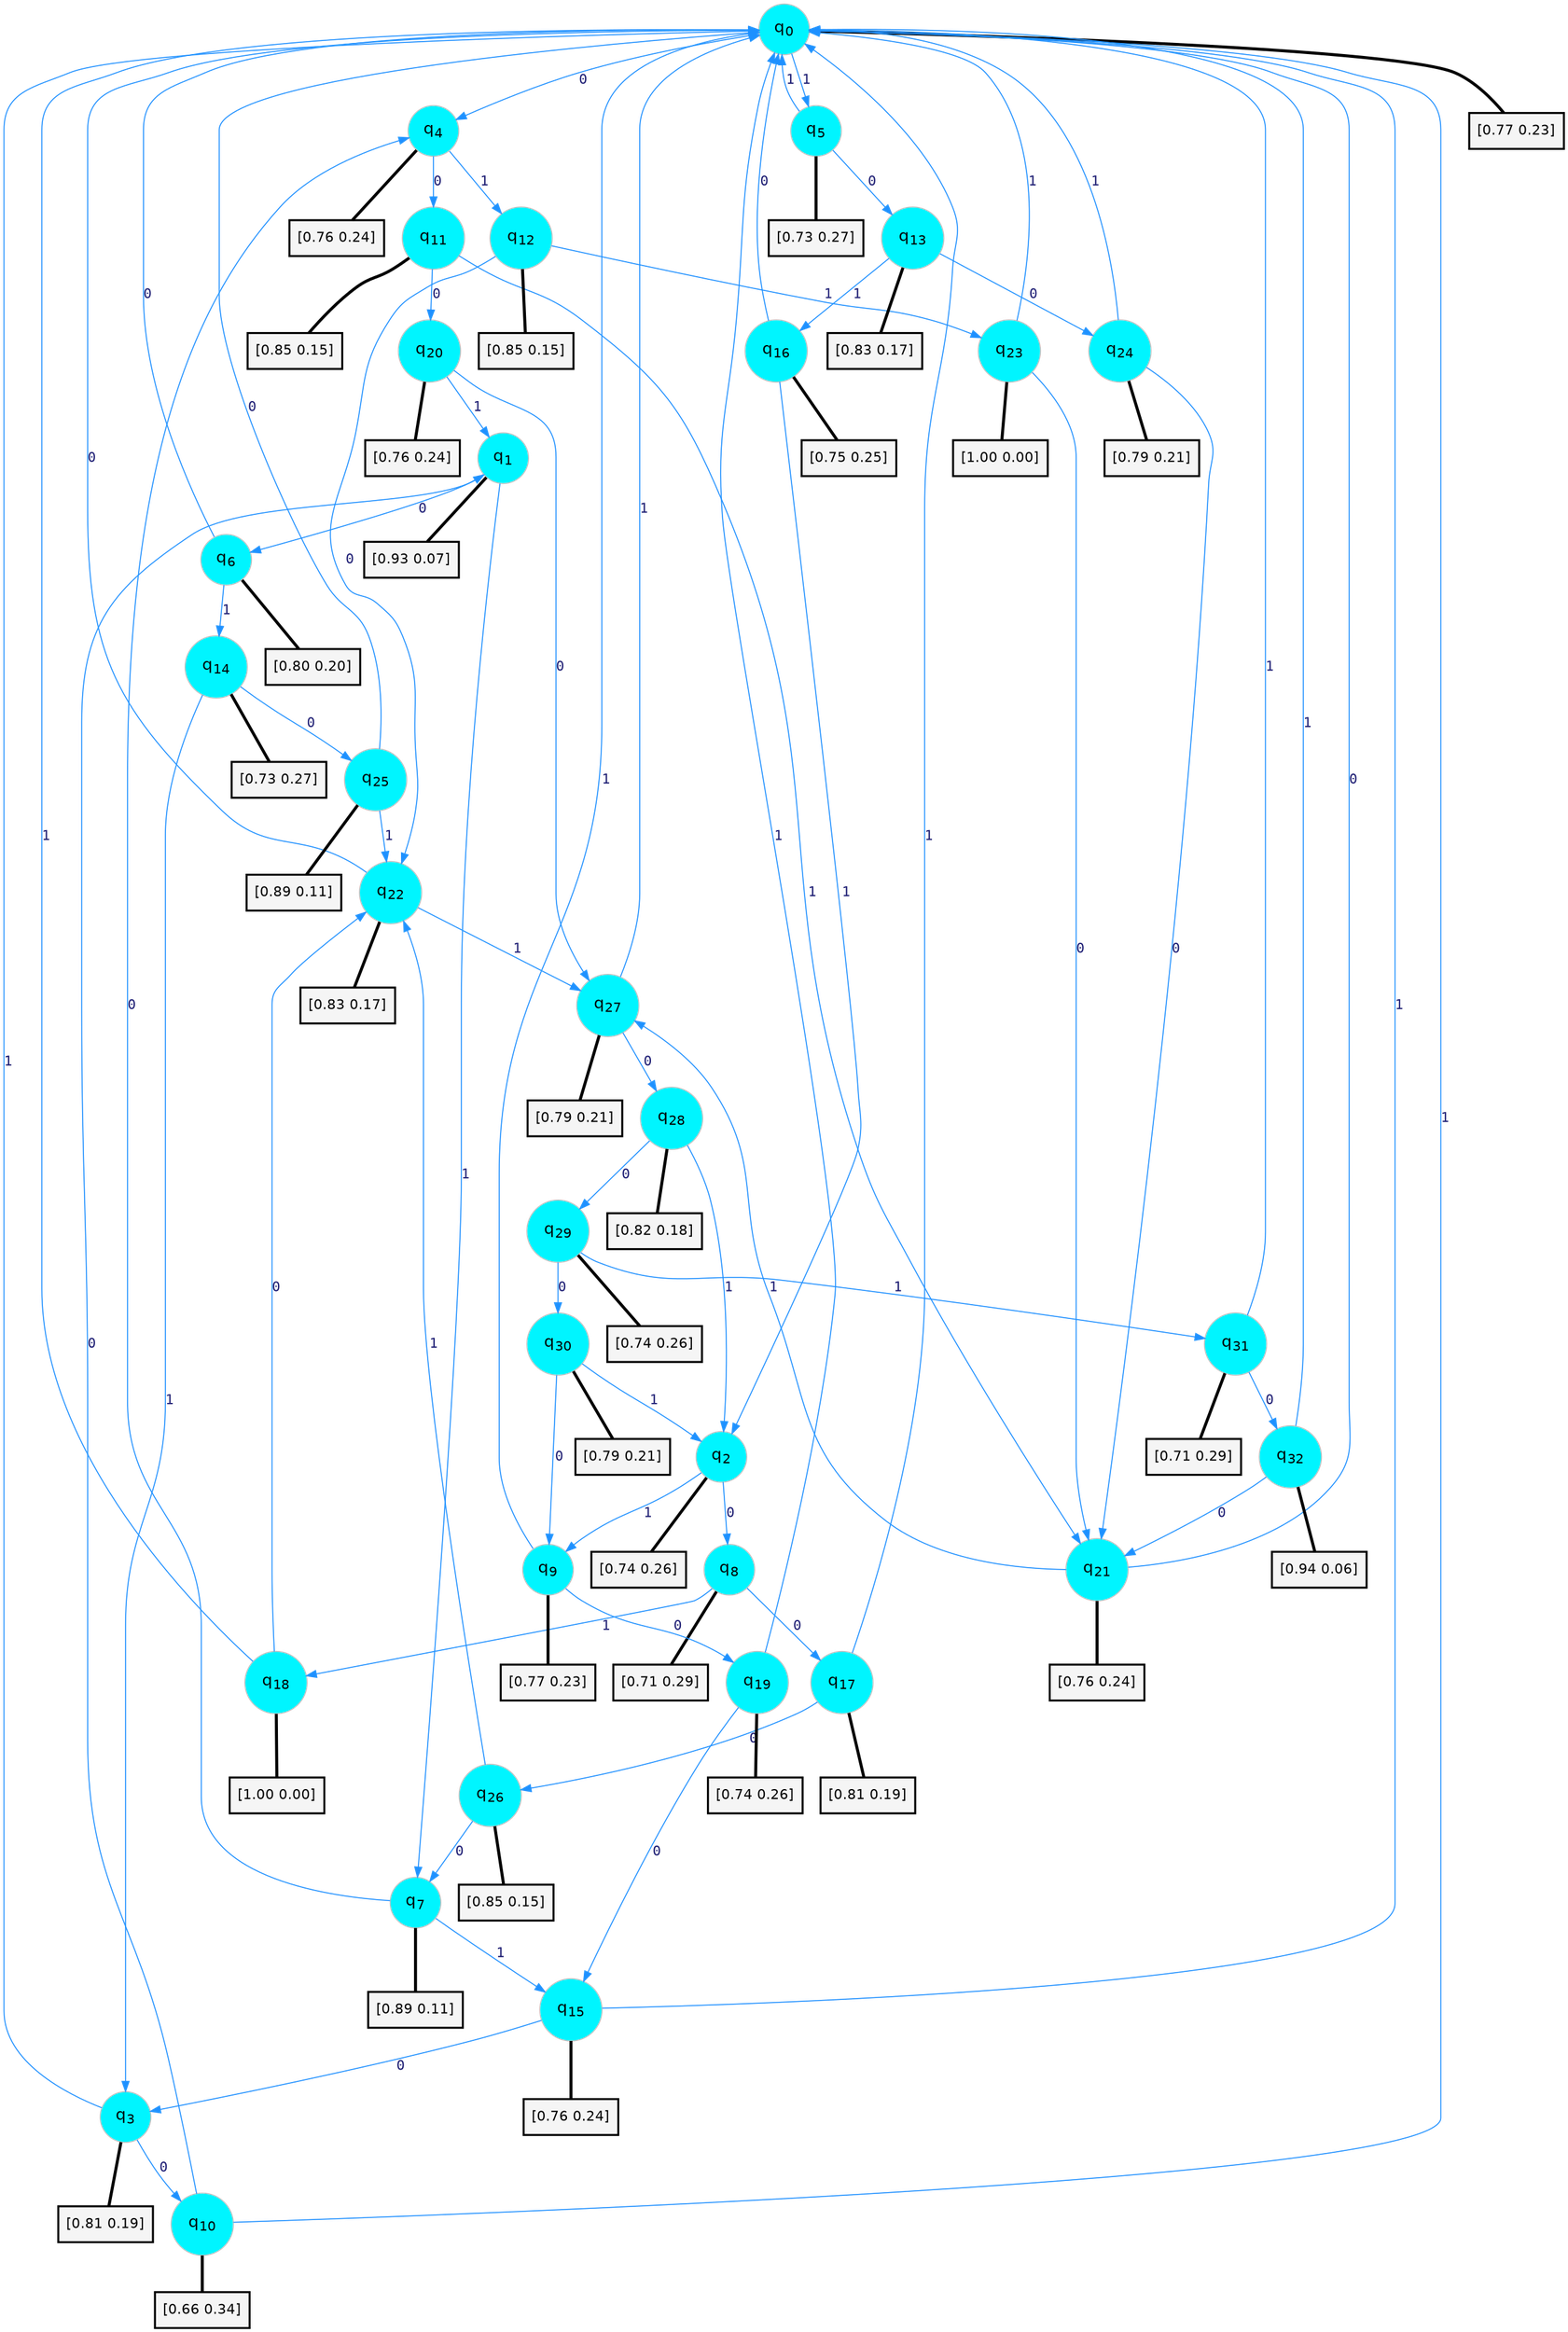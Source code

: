digraph G {
graph [
bgcolor=transparent, dpi=300, rankdir=TD, size="40,25"];
node [
color=gray, fillcolor=turquoise1, fontcolor=black, fontname=Helvetica, fontsize=16, fontweight=bold, shape=circle, style=filled];
edge [
arrowsize=1, color=dodgerblue1, fontcolor=midnightblue, fontname=courier, fontweight=bold, penwidth=1, style=solid, weight=20];
0[label=<q<SUB>0</SUB>>];
1[label=<q<SUB>1</SUB>>];
2[label=<q<SUB>2</SUB>>];
3[label=<q<SUB>3</SUB>>];
4[label=<q<SUB>4</SUB>>];
5[label=<q<SUB>5</SUB>>];
6[label=<q<SUB>6</SUB>>];
7[label=<q<SUB>7</SUB>>];
8[label=<q<SUB>8</SUB>>];
9[label=<q<SUB>9</SUB>>];
10[label=<q<SUB>10</SUB>>];
11[label=<q<SUB>11</SUB>>];
12[label=<q<SUB>12</SUB>>];
13[label=<q<SUB>13</SUB>>];
14[label=<q<SUB>14</SUB>>];
15[label=<q<SUB>15</SUB>>];
16[label=<q<SUB>16</SUB>>];
17[label=<q<SUB>17</SUB>>];
18[label=<q<SUB>18</SUB>>];
19[label=<q<SUB>19</SUB>>];
20[label=<q<SUB>20</SUB>>];
21[label=<q<SUB>21</SUB>>];
22[label=<q<SUB>22</SUB>>];
23[label=<q<SUB>23</SUB>>];
24[label=<q<SUB>24</SUB>>];
25[label=<q<SUB>25</SUB>>];
26[label=<q<SUB>26</SUB>>];
27[label=<q<SUB>27</SUB>>];
28[label=<q<SUB>28</SUB>>];
29[label=<q<SUB>29</SUB>>];
30[label=<q<SUB>30</SUB>>];
31[label=<q<SUB>31</SUB>>];
32[label=<q<SUB>32</SUB>>];
33[label="[0.77 0.23]", shape=box,fontcolor=black, fontname=Helvetica, fontsize=14, penwidth=2, fillcolor=whitesmoke,color=black];
34[label="[0.93 0.07]", shape=box,fontcolor=black, fontname=Helvetica, fontsize=14, penwidth=2, fillcolor=whitesmoke,color=black];
35[label="[0.74 0.26]", shape=box,fontcolor=black, fontname=Helvetica, fontsize=14, penwidth=2, fillcolor=whitesmoke,color=black];
36[label="[0.81 0.19]", shape=box,fontcolor=black, fontname=Helvetica, fontsize=14, penwidth=2, fillcolor=whitesmoke,color=black];
37[label="[0.76 0.24]", shape=box,fontcolor=black, fontname=Helvetica, fontsize=14, penwidth=2, fillcolor=whitesmoke,color=black];
38[label="[0.73 0.27]", shape=box,fontcolor=black, fontname=Helvetica, fontsize=14, penwidth=2, fillcolor=whitesmoke,color=black];
39[label="[0.80 0.20]", shape=box,fontcolor=black, fontname=Helvetica, fontsize=14, penwidth=2, fillcolor=whitesmoke,color=black];
40[label="[0.89 0.11]", shape=box,fontcolor=black, fontname=Helvetica, fontsize=14, penwidth=2, fillcolor=whitesmoke,color=black];
41[label="[0.71 0.29]", shape=box,fontcolor=black, fontname=Helvetica, fontsize=14, penwidth=2, fillcolor=whitesmoke,color=black];
42[label="[0.77 0.23]", shape=box,fontcolor=black, fontname=Helvetica, fontsize=14, penwidth=2, fillcolor=whitesmoke,color=black];
43[label="[0.66 0.34]", shape=box,fontcolor=black, fontname=Helvetica, fontsize=14, penwidth=2, fillcolor=whitesmoke,color=black];
44[label="[0.85 0.15]", shape=box,fontcolor=black, fontname=Helvetica, fontsize=14, penwidth=2, fillcolor=whitesmoke,color=black];
45[label="[0.85 0.15]", shape=box,fontcolor=black, fontname=Helvetica, fontsize=14, penwidth=2, fillcolor=whitesmoke,color=black];
46[label="[0.83 0.17]", shape=box,fontcolor=black, fontname=Helvetica, fontsize=14, penwidth=2, fillcolor=whitesmoke,color=black];
47[label="[0.73 0.27]", shape=box,fontcolor=black, fontname=Helvetica, fontsize=14, penwidth=2, fillcolor=whitesmoke,color=black];
48[label="[0.76 0.24]", shape=box,fontcolor=black, fontname=Helvetica, fontsize=14, penwidth=2, fillcolor=whitesmoke,color=black];
49[label="[0.75 0.25]", shape=box,fontcolor=black, fontname=Helvetica, fontsize=14, penwidth=2, fillcolor=whitesmoke,color=black];
50[label="[0.81 0.19]", shape=box,fontcolor=black, fontname=Helvetica, fontsize=14, penwidth=2, fillcolor=whitesmoke,color=black];
51[label="[1.00 0.00]", shape=box,fontcolor=black, fontname=Helvetica, fontsize=14, penwidth=2, fillcolor=whitesmoke,color=black];
52[label="[0.74 0.26]", shape=box,fontcolor=black, fontname=Helvetica, fontsize=14, penwidth=2, fillcolor=whitesmoke,color=black];
53[label="[0.76 0.24]", shape=box,fontcolor=black, fontname=Helvetica, fontsize=14, penwidth=2, fillcolor=whitesmoke,color=black];
54[label="[0.76 0.24]", shape=box,fontcolor=black, fontname=Helvetica, fontsize=14, penwidth=2, fillcolor=whitesmoke,color=black];
55[label="[0.83 0.17]", shape=box,fontcolor=black, fontname=Helvetica, fontsize=14, penwidth=2, fillcolor=whitesmoke,color=black];
56[label="[1.00 0.00]", shape=box,fontcolor=black, fontname=Helvetica, fontsize=14, penwidth=2, fillcolor=whitesmoke,color=black];
57[label="[0.79 0.21]", shape=box,fontcolor=black, fontname=Helvetica, fontsize=14, penwidth=2, fillcolor=whitesmoke,color=black];
58[label="[0.89 0.11]", shape=box,fontcolor=black, fontname=Helvetica, fontsize=14, penwidth=2, fillcolor=whitesmoke,color=black];
59[label="[0.85 0.15]", shape=box,fontcolor=black, fontname=Helvetica, fontsize=14, penwidth=2, fillcolor=whitesmoke,color=black];
60[label="[0.79 0.21]", shape=box,fontcolor=black, fontname=Helvetica, fontsize=14, penwidth=2, fillcolor=whitesmoke,color=black];
61[label="[0.82 0.18]", shape=box,fontcolor=black, fontname=Helvetica, fontsize=14, penwidth=2, fillcolor=whitesmoke,color=black];
62[label="[0.74 0.26]", shape=box,fontcolor=black, fontname=Helvetica, fontsize=14, penwidth=2, fillcolor=whitesmoke,color=black];
63[label="[0.79 0.21]", shape=box,fontcolor=black, fontname=Helvetica, fontsize=14, penwidth=2, fillcolor=whitesmoke,color=black];
64[label="[0.71 0.29]", shape=box,fontcolor=black, fontname=Helvetica, fontsize=14, penwidth=2, fillcolor=whitesmoke,color=black];
65[label="[0.94 0.06]", shape=box,fontcolor=black, fontname=Helvetica, fontsize=14, penwidth=2, fillcolor=whitesmoke,color=black];
0->4 [label=0];
0->5 [label=1];
0->33 [arrowhead=none, penwidth=3,color=black];
1->6 [label=0];
1->7 [label=1];
1->34 [arrowhead=none, penwidth=3,color=black];
2->8 [label=0];
2->9 [label=1];
2->35 [arrowhead=none, penwidth=3,color=black];
3->10 [label=0];
3->0 [label=1];
3->36 [arrowhead=none, penwidth=3,color=black];
4->11 [label=0];
4->12 [label=1];
4->37 [arrowhead=none, penwidth=3,color=black];
5->13 [label=0];
5->0 [label=1];
5->38 [arrowhead=none, penwidth=3,color=black];
6->0 [label=0];
6->14 [label=1];
6->39 [arrowhead=none, penwidth=3,color=black];
7->4 [label=0];
7->15 [label=1];
7->40 [arrowhead=none, penwidth=3,color=black];
8->17 [label=0];
8->18 [label=1];
8->41 [arrowhead=none, penwidth=3,color=black];
9->19 [label=0];
9->0 [label=1];
9->42 [arrowhead=none, penwidth=3,color=black];
10->1 [label=0];
10->0 [label=1];
10->43 [arrowhead=none, penwidth=3,color=black];
11->20 [label=0];
11->21 [label=1];
11->44 [arrowhead=none, penwidth=3,color=black];
12->22 [label=0];
12->23 [label=1];
12->45 [arrowhead=none, penwidth=3,color=black];
13->24 [label=0];
13->16 [label=1];
13->46 [arrowhead=none, penwidth=3,color=black];
14->25 [label=0];
14->3 [label=1];
14->47 [arrowhead=none, penwidth=3,color=black];
15->3 [label=0];
15->0 [label=1];
15->48 [arrowhead=none, penwidth=3,color=black];
16->0 [label=0];
16->2 [label=1];
16->49 [arrowhead=none, penwidth=3,color=black];
17->26 [label=0];
17->0 [label=1];
17->50 [arrowhead=none, penwidth=3,color=black];
18->22 [label=0];
18->0 [label=1];
18->51 [arrowhead=none, penwidth=3,color=black];
19->15 [label=0];
19->0 [label=1];
19->52 [arrowhead=none, penwidth=3,color=black];
20->27 [label=0];
20->1 [label=1];
20->53 [arrowhead=none, penwidth=3,color=black];
21->0 [label=0];
21->27 [label=1];
21->54 [arrowhead=none, penwidth=3,color=black];
22->0 [label=0];
22->27 [label=1];
22->55 [arrowhead=none, penwidth=3,color=black];
23->21 [label=0];
23->0 [label=1];
23->56 [arrowhead=none, penwidth=3,color=black];
24->21 [label=0];
24->0 [label=1];
24->57 [arrowhead=none, penwidth=3,color=black];
25->0 [label=0];
25->22 [label=1];
25->58 [arrowhead=none, penwidth=3,color=black];
26->7 [label=0];
26->22 [label=1];
26->59 [arrowhead=none, penwidth=3,color=black];
27->28 [label=0];
27->0 [label=1];
27->60 [arrowhead=none, penwidth=3,color=black];
28->29 [label=0];
28->2 [label=1];
28->61 [arrowhead=none, penwidth=3,color=black];
29->30 [label=0];
29->31 [label=1];
29->62 [arrowhead=none, penwidth=3,color=black];
30->9 [label=0];
30->2 [label=1];
30->63 [arrowhead=none, penwidth=3,color=black];
31->32 [label=0];
31->0 [label=1];
31->64 [arrowhead=none, penwidth=3,color=black];
32->21 [label=0];
32->0 [label=1];
32->65 [arrowhead=none, penwidth=3,color=black];
}
